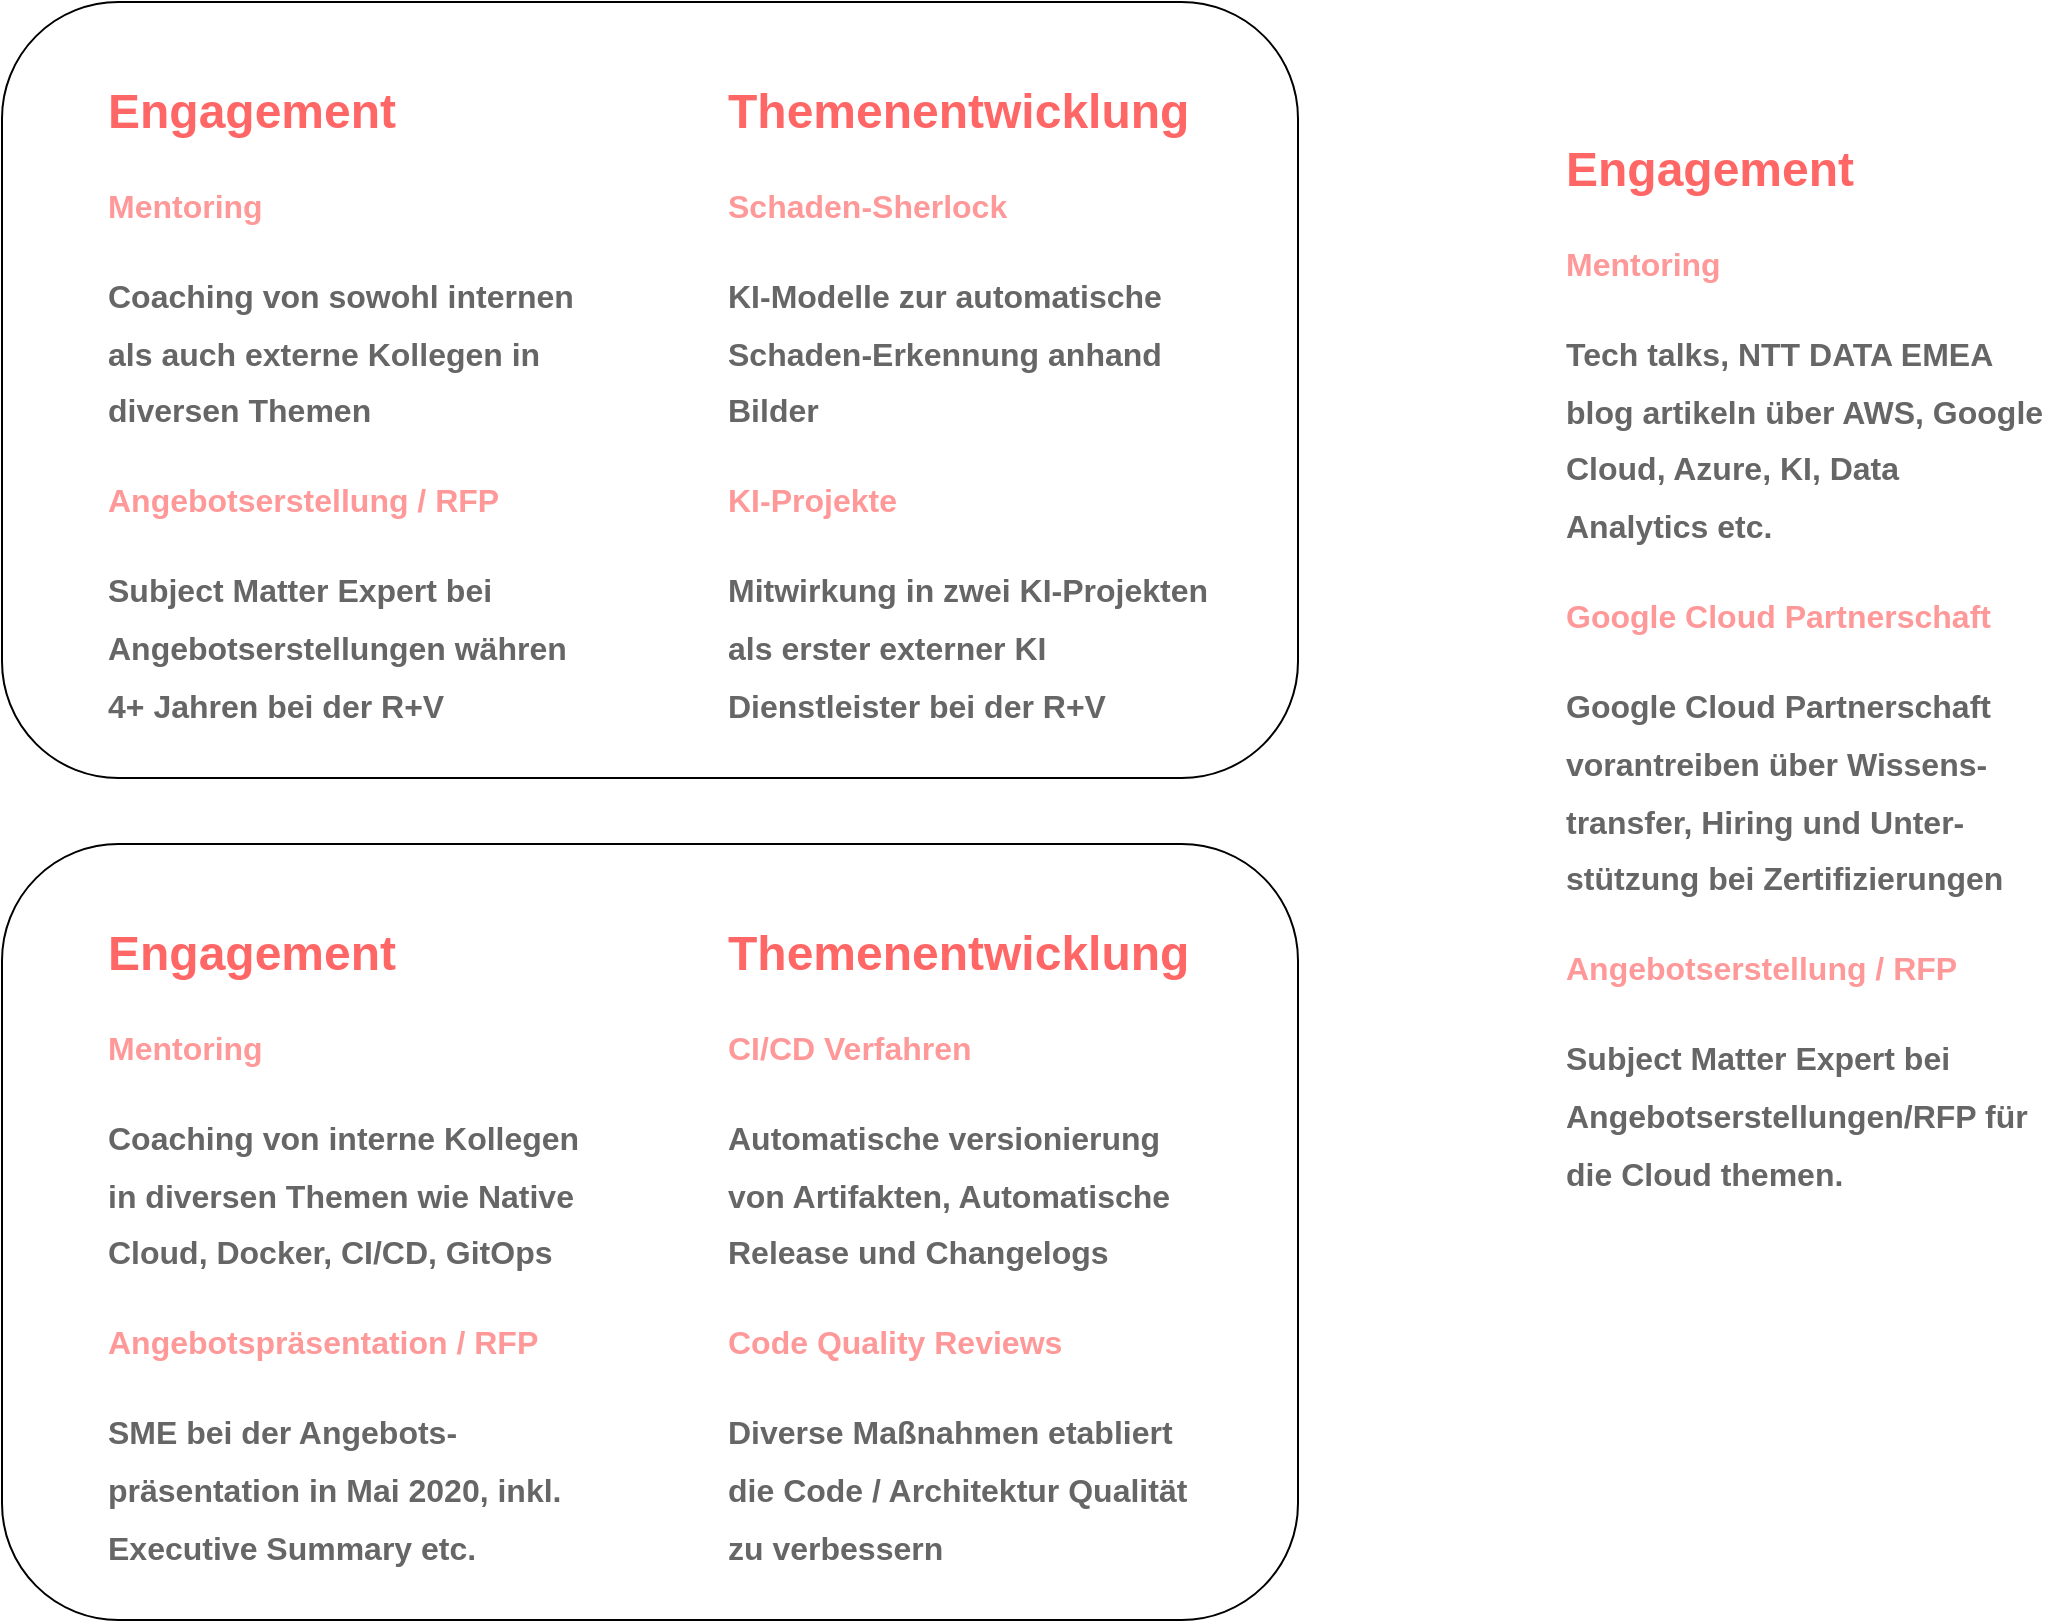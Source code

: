 <mxfile version="13.4.1" type="github">
  <diagram id="cE_NSa8QyI1WMCDkIsqq" name="Page-1">
    <mxGraphModel dx="595" dy="713" grid="0" gridSize="10" guides="1" tooltips="1" connect="1" arrows="1" fold="1" page="1" pageScale="1" pageWidth="827" pageHeight="1169" math="0" shadow="0">
      <root>
        <mxCell id="0" />
        <mxCell id="1" parent="0" />
        <mxCell id="cU7b3j9YrC26auSPxf-I-5" value="" style="group" vertex="1" connectable="0" parent="1">
          <mxGeometry x="908" y="83" width="648" height="388" as="geometry" />
        </mxCell>
        <mxCell id="cU7b3j9YrC26auSPxf-I-3" value="" style="rounded=1;whiteSpace=wrap;html=1;" vertex="1" parent="cU7b3j9YrC26auSPxf-I-5">
          <mxGeometry width="648" height="388" as="geometry" />
        </mxCell>
        <mxCell id="cU7b3j9YrC26auSPxf-I-2" value="" style="group" vertex="1" connectable="0" parent="cU7b3j9YrC26auSPxf-I-5">
          <mxGeometry x="48" y="35" width="560" height="340" as="geometry" />
        </mxCell>
        <mxCell id="G4zlCLsH4fVkUfZktx33-1" value="&lt;h1&gt;&lt;font color=&quot;#ff6666&quot;&gt;Themenentwicklung&lt;/font&gt;&lt;/h1&gt;&lt;h1&gt;&lt;font style=&quot;font-size: 16px&quot;&gt;&lt;font color=&quot;#ff9999&quot;&gt;Schaden-Sherlock&lt;/font&gt;&lt;br&gt;&lt;/font&gt;&lt;/h1&gt;&lt;h1&gt;&lt;font style=&quot;font-size: 16px&quot; color=&quot;#666666&quot;&gt;KI-Modelle zur automatische Schaden-Erkennung anhand Bilder&lt;/font&gt;&lt;/h1&gt;&lt;h1&gt;&lt;font color=&quot;#ff9999&quot;&gt;&lt;span style=&quot;font-size: 16px&quot;&gt;KI-Projekte&lt;/span&gt;&lt;/font&gt;&lt;/h1&gt;&lt;div&gt;&lt;h1&gt;&lt;span style=&quot;font-size: 16px&quot;&gt;&lt;font color=&quot;#666666&quot;&gt;Mitwirkung in zwei KI-Projekten als erster externer KI Dienstleister bei der R+V&lt;/font&gt;&lt;/span&gt;&lt;/h1&gt;&lt;/div&gt;" style="text;html=1;strokeColor=none;fillColor=none;spacing=5;spacingTop=-20;whiteSpace=wrap;overflow=hidden;rounded=0;" parent="cU7b3j9YrC26auSPxf-I-2" vertex="1">
          <mxGeometry x="310" width="250" height="340" as="geometry" />
        </mxCell>
        <mxCell id="cU7b3j9YrC26auSPxf-I-1" value="&lt;h1&gt;&lt;span&gt;&lt;font color=&quot;#ff6666&quot;&gt;Engagement&lt;/font&gt;&lt;/span&gt;&lt;/h1&gt;&lt;h1&gt;&lt;font color=&quot;#ff9999&quot;&gt;&lt;span style=&quot;font-size: 16px&quot;&gt;Mentoring&lt;/span&gt;&lt;/font&gt;&lt;/h1&gt;&lt;h1&gt;&lt;font color=&quot;#666666&quot;&gt;&lt;span style=&quot;font-size: 16px&quot;&gt;Coaching von sowohl internen als auch externe Kollegen in diversen Themen&amp;nbsp;&lt;/span&gt;&lt;/font&gt;&lt;/h1&gt;&lt;h1&gt;&lt;font color=&quot;#ff9999&quot;&gt;&lt;span style=&quot;font-size: 16px&quot;&gt;Angebotserstellung / RFP&lt;/span&gt;&lt;/font&gt;&lt;/h1&gt;&lt;div&gt;&lt;h1&gt;&lt;span style=&quot;font-size: 16px&quot;&gt;&lt;font color=&quot;#666666&quot;&gt;Subject Matter Expert bei Angebotserstellungen währen 4+ Jahren bei der R+V&lt;/font&gt;&lt;/span&gt;&lt;/h1&gt;&lt;/div&gt;" style="text;html=1;strokeColor=none;fillColor=none;spacing=5;spacingTop=-20;whiteSpace=wrap;overflow=hidden;rounded=0;" vertex="1" parent="cU7b3j9YrC26auSPxf-I-2">
          <mxGeometry width="250" height="340" as="geometry" />
        </mxCell>
        <mxCell id="cU7b3j9YrC26auSPxf-I-6" value="" style="group" vertex="1" connectable="0" parent="1">
          <mxGeometry x="908" y="504" width="648" height="388" as="geometry" />
        </mxCell>
        <mxCell id="cU7b3j9YrC26auSPxf-I-7" value="" style="rounded=1;whiteSpace=wrap;html=1;" vertex="1" parent="cU7b3j9YrC26auSPxf-I-6">
          <mxGeometry width="648" height="388" as="geometry" />
        </mxCell>
        <mxCell id="cU7b3j9YrC26auSPxf-I-8" value="" style="group" vertex="1" connectable="0" parent="cU7b3j9YrC26auSPxf-I-6">
          <mxGeometry x="48" y="35" width="560" height="340" as="geometry" />
        </mxCell>
        <mxCell id="cU7b3j9YrC26auSPxf-I-9" value="&lt;h1&gt;&lt;font color=&quot;#ff6666&quot;&gt;Themenentwicklung&lt;/font&gt;&lt;/h1&gt;&lt;h1&gt;&lt;font style=&quot;font-size: 16px&quot; color=&quot;#ff9999&quot;&gt;CI/CD Verfahren&lt;/font&gt;&lt;/h1&gt;&lt;h1&gt;&lt;font color=&quot;#666666&quot;&gt;&lt;span style=&quot;font-size: 16px&quot;&gt;Automatische versionierung von Artifakten, Automatische Release und Changelogs&lt;/span&gt;&lt;/font&gt;&lt;/h1&gt;&lt;h1&gt;&lt;font color=&quot;#ff9999&quot;&gt;&lt;span style=&quot;font-size: 16px&quot;&gt;Code Quality Reviews&lt;/span&gt;&lt;/font&gt;&lt;/h1&gt;&lt;div&gt;&lt;h1&gt;&lt;font color=&quot;#666666&quot;&gt;&lt;span style=&quot;font-size: 16px&quot;&gt;Diverse Maßnahmen etabliert die Code / Architektur Qualität zu verbessern&lt;/span&gt;&lt;/font&gt;&lt;/h1&gt;&lt;/div&gt;" style="text;html=1;strokeColor=none;fillColor=none;spacing=5;spacingTop=-20;whiteSpace=wrap;overflow=hidden;rounded=0;" vertex="1" parent="cU7b3j9YrC26auSPxf-I-8">
          <mxGeometry x="310" width="250" height="340" as="geometry" />
        </mxCell>
        <mxCell id="cU7b3j9YrC26auSPxf-I-10" value="&lt;h1&gt;&lt;span&gt;&lt;font color=&quot;#ff6666&quot;&gt;Engagement&lt;/font&gt;&lt;/span&gt;&lt;/h1&gt;&lt;h1&gt;&lt;font color=&quot;#ff9999&quot;&gt;&lt;span style=&quot;font-size: 16px&quot;&gt;Mentoring&lt;/span&gt;&lt;/font&gt;&lt;/h1&gt;&lt;h1&gt;&lt;font color=&quot;#666666&quot;&gt;&lt;span style=&quot;font-size: 16px&quot;&gt;Coaching von interne Kollegen in diversen Themen wie Native Cloud, Docker, CI/CD, GitOps&lt;/span&gt;&lt;/font&gt;&lt;/h1&gt;&lt;h1&gt;&lt;font color=&quot;#ff9999&quot;&gt;&lt;span style=&quot;font-size: 16px&quot;&gt;Angebotspräsentation / RFP&lt;/span&gt;&lt;/font&gt;&lt;/h1&gt;&lt;div&gt;&lt;h1&gt;&lt;span style=&quot;font-size: 16px&quot;&gt;&lt;font color=&quot;#666666&quot;&gt;SME bei der Angebots-präsentation in Mai 2020, inkl. Executive Summary etc.&lt;/font&gt;&lt;/span&gt;&lt;/h1&gt;&lt;/div&gt;" style="text;html=1;strokeColor=none;fillColor=none;spacing=5;spacingTop=-20;whiteSpace=wrap;overflow=hidden;rounded=0;" vertex="1" parent="cU7b3j9YrC26auSPxf-I-8">
          <mxGeometry width="250" height="340" as="geometry" />
        </mxCell>
        <mxCell id="cU7b3j9YrC26auSPxf-I-11" value="&lt;h1&gt;&lt;span&gt;&lt;font color=&quot;#ff6666&quot;&gt;Engagement&lt;/font&gt;&lt;/span&gt;&lt;/h1&gt;&lt;h1&gt;&lt;font color=&quot;#ff9999&quot;&gt;&lt;span style=&quot;font-size: 16px&quot;&gt;Mentoring&lt;/span&gt;&lt;/font&gt;&lt;/h1&gt;&lt;h1&gt;&lt;font color=&quot;#666666&quot;&gt;&lt;span style=&quot;font-size: 16px&quot;&gt;Tech talks, NTT DATA EMEA blog artikeln über AWS, Google Cloud, Azure, KI, Data Analytics etc.&lt;/span&gt;&lt;/font&gt;&lt;/h1&gt;&lt;div&gt;&lt;h1&gt;&lt;font color=&quot;#ff9999&quot;&gt;&lt;span style=&quot;font-size: 16px&quot;&gt;Google Cloud Partnerschaft&lt;/span&gt;&lt;/font&gt;&lt;/h1&gt;&lt;h1&gt;&lt;font color=&quot;#666666&quot;&gt;&lt;span style=&quot;font-size: 16px&quot;&gt;Google Cloud Partnerschaft vorantreiben über Wissens-transfer, Hiring und Unter-stützung&amp;nbsp;bei Zertifizierungen&lt;/span&gt;&lt;/font&gt;&lt;/h1&gt;&lt;/div&gt;&lt;h1&gt;&lt;font color=&quot;#ff9999&quot;&gt;&lt;span style=&quot;font-size: 16px&quot;&gt;Angebotserstellung / RFP&lt;/span&gt;&lt;/font&gt;&lt;/h1&gt;&lt;div&gt;&lt;h1&gt;&lt;span style=&quot;font-size: 16px&quot;&gt;&lt;font color=&quot;#666666&quot;&gt;Subject Matter Expert bei Angebotserstellungen/RFP für die Cloud themen.&lt;/font&gt;&lt;/span&gt;&lt;/h1&gt;&lt;/div&gt;" style="text;html=1;strokeColor=none;fillColor=none;spacing=5;spacingTop=-20;whiteSpace=wrap;overflow=hidden;rounded=0;" vertex="1" parent="1">
          <mxGeometry x="1685" y="147" width="247" height="551" as="geometry" />
        </mxCell>
      </root>
    </mxGraphModel>
  </diagram>
</mxfile>
